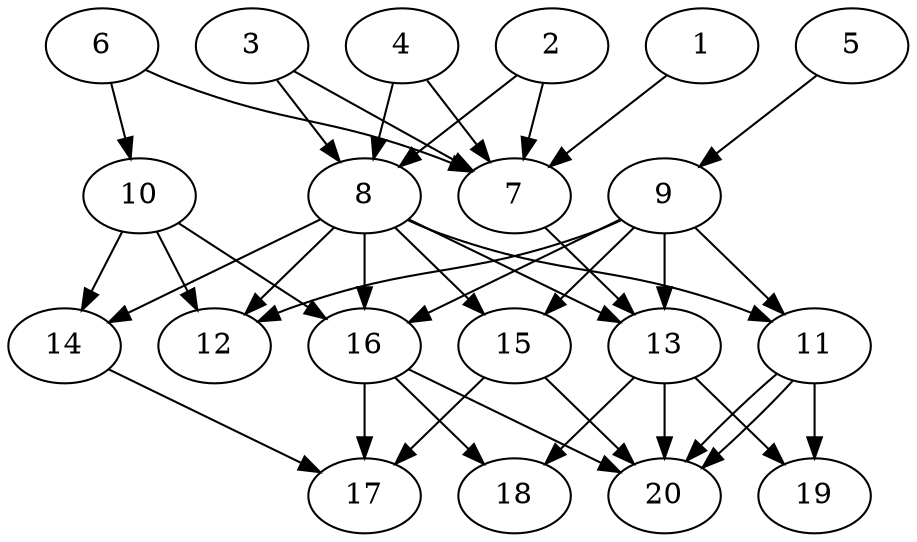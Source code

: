 // DAG automatically generated by daggen at Tue Jul 23 14:33:40 2019
// ./daggen --dot -n 20 --ccr 0.4 --fat 0.6 --regular 0.5 --density 0.8 --mindata 5242880 --maxdata 52428800 
digraph G {
  1 [size="129812480", alpha="0.12", expect_size="51924992"] 
  1 -> 7 [size ="51924992"]
  2 [size="73216000", alpha="0.17", expect_size="29286400"] 
  2 -> 7 [size ="29286400"]
  2 -> 8 [size ="29286400"]
  3 [size="102850560", alpha="0.02", expect_size="41140224"] 
  3 -> 7 [size ="41140224"]
  3 -> 8 [size ="41140224"]
  4 [size="29155840", alpha="0.17", expect_size="11662336"] 
  4 -> 7 [size ="11662336"]
  4 -> 8 [size ="11662336"]
  5 [size="50849280", alpha="0.01", expect_size="20339712"] 
  5 -> 9 [size ="20339712"]
  6 [size="37076480", alpha="0.14", expect_size="14830592"] 
  6 -> 7 [size ="14830592"]
  6 -> 10 [size ="14830592"]
  7 [size="33866240", alpha="0.18", expect_size="13546496"] 
  7 -> 13 [size ="13546496"]
  8 [size="122506240", alpha="0.13", expect_size="49002496"] 
  8 -> 11 [size ="49002496"]
  8 -> 12 [size ="49002496"]
  8 -> 13 [size ="49002496"]
  8 -> 14 [size ="49002496"]
  8 -> 15 [size ="49002496"]
  8 -> 16 [size ="49002496"]
  9 [size="54433280", alpha="0.15", expect_size="21773312"] 
  9 -> 11 [size ="21773312"]
  9 -> 12 [size ="21773312"]
  9 -> 13 [size ="21773312"]
  9 -> 15 [size ="21773312"]
  9 -> 16 [size ="21773312"]
  10 [size="13255680", alpha="0.05", expect_size="5302272"] 
  10 -> 12 [size ="5302272"]
  10 -> 14 [size ="5302272"]
  10 -> 16 [size ="5302272"]
  11 [size="82624000", alpha="0.05", expect_size="33049600"] 
  11 -> 19 [size ="33049600"]
  11 -> 20 [size ="33049600"]
  11 -> 20 [size ="33049600"]
  12 [size="36802560", alpha="0.10", expect_size="14721024"] 
  13 [size="20362240", alpha="0.17", expect_size="8144896"] 
  13 -> 18 [size ="8144896"]
  13 -> 19 [size ="8144896"]
  13 -> 20 [size ="8144896"]
  14 [size="33198080", alpha="0.03", expect_size="13279232"] 
  14 -> 17 [size ="13279232"]
  15 [size="14689280", alpha="0.09", expect_size="5875712"] 
  15 -> 17 [size ="5875712"]
  15 -> 20 [size ="5875712"]
  16 [size="18355200", alpha="0.16", expect_size="7342080"] 
  16 -> 17 [size ="7342080"]
  16 -> 18 [size ="7342080"]
  16 -> 20 [size ="7342080"]
  17 [size="99018240", alpha="0.18", expect_size="39607296"] 
  18 [size="86448640", alpha="0.00", expect_size="34579456"] 
  19 [size="43358720", alpha="0.15", expect_size="17343488"] 
  20 [size="14133760", alpha="0.16", expect_size="5653504"] 
}
